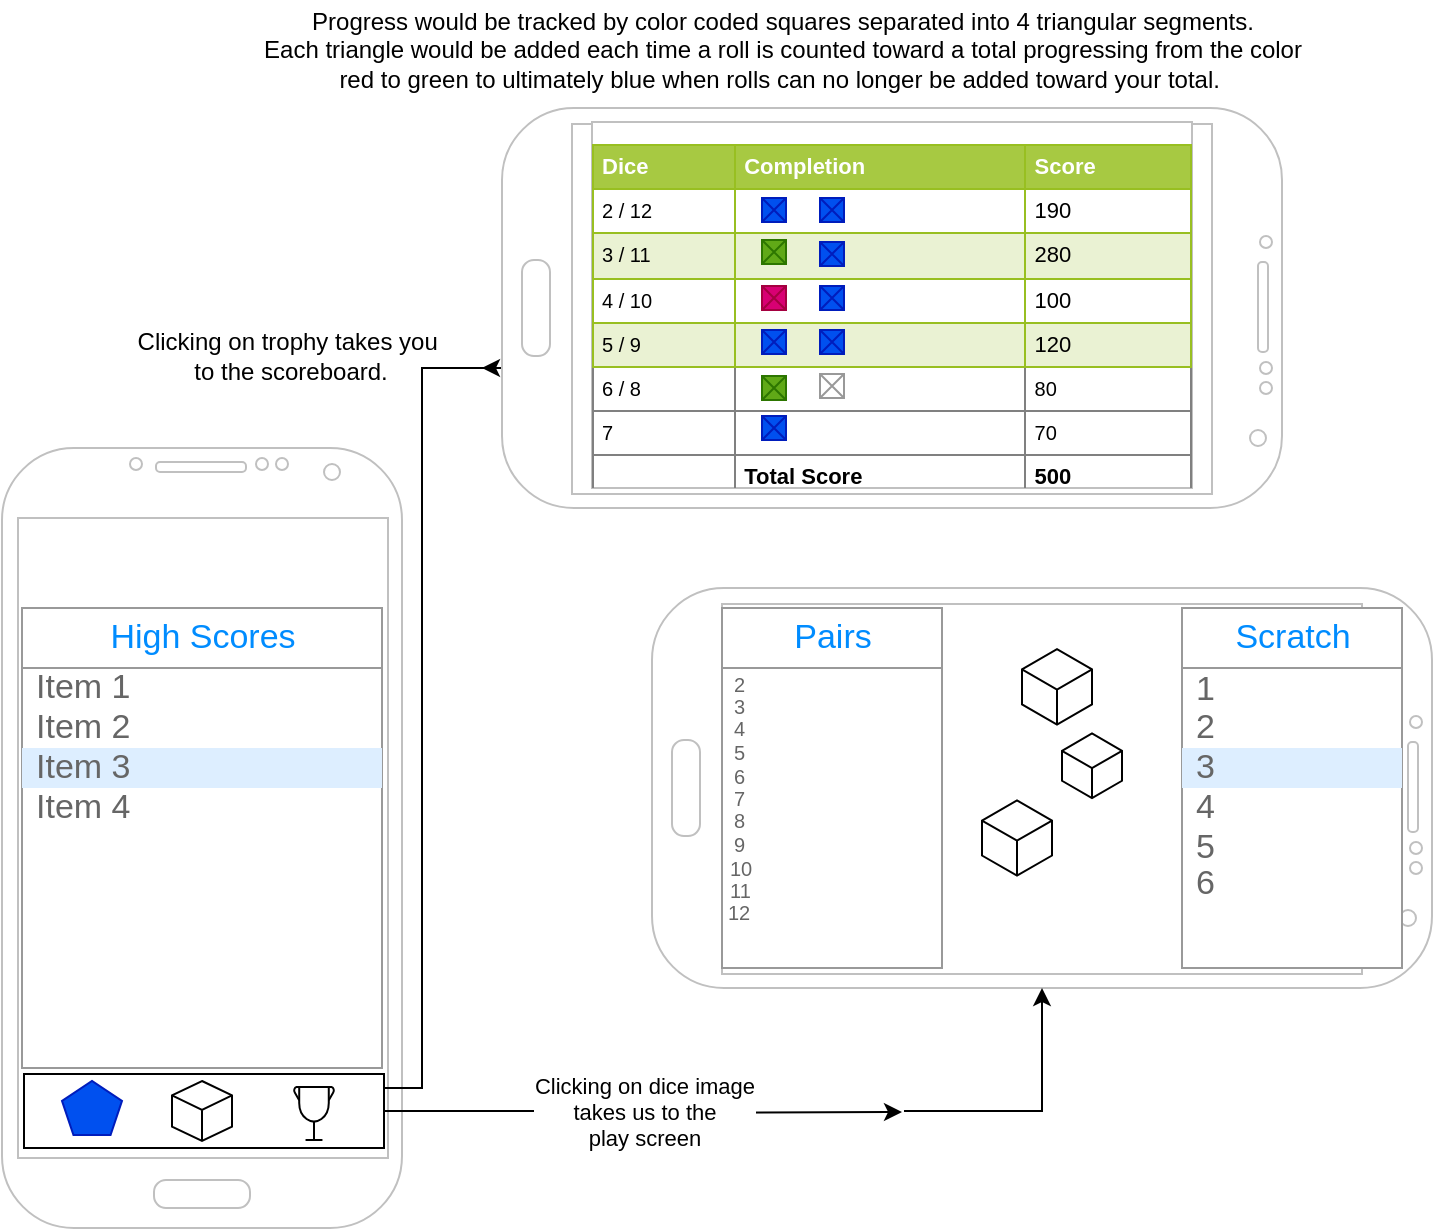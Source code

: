 <mxfile version="13.1.3" type="device"><diagram id="LUuoafsS0_yS26MyEtpW" name="Page-1"><mxGraphModel dx="2194" dy="676" grid="1" gridSize="10" guides="1" tooltips="1" connect="1" arrows="1" fold="1" page="1" pageScale="1" pageWidth="850" pageHeight="1100" math="0" shadow="0"><root><mxCell id="0"/><mxCell id="1" parent="0"/><mxCell id="LiRGsIPty7Xt79bU0Dwi-1" value="" style="verticalLabelPosition=bottom;verticalAlign=top;html=1;shadow=0;dashed=0;strokeWidth=1;shape=mxgraph.android.phone2;strokeColor=#c0c0c0;" parent="1" vertex="1"><mxGeometry x="-290" y="600" width="200" height="390" as="geometry"/></mxCell><mxCell id="LiRGsIPty7Xt79bU0Dwi-6" value="" style="verticalLabelPosition=bottom;verticalAlign=top;html=1;shadow=0;dashed=0;strokeWidth=1;shape=mxgraph.android.phone2;strokeColor=#c0c0c0;direction=south;" parent="1" vertex="1"><mxGeometry x="35" y="670" width="390" height="200" as="geometry"/></mxCell><mxCell id="LiRGsIPty7Xt79bU0Dwi-26" value="Clicking on dice image&lt;br&gt;takes us to the &lt;br&gt;play&amp;nbsp;screen" style="edgeStyle=orthogonalEdgeStyle;rounded=0;orthogonalLoop=1;jettySize=auto;html=1;" parent="1" source="LiRGsIPty7Xt79bU0Dwi-11" edge="1"><mxGeometry relative="1" as="geometry"><mxPoint x="160" y="932" as="targetPoint"/></mxGeometry></mxCell><mxCell id="4-Kj6QH3j1Bf8pNHhcsz-5" value="" style="edgeStyle=orthogonalEdgeStyle;rounded=0;orthogonalLoop=1;jettySize=auto;html=1;" edge="1" parent="1" source="LiRGsIPty7Xt79bU0Dwi-11"><mxGeometry relative="1" as="geometry"><mxPoint x="-50" y="560" as="targetPoint"/><Array as="points"><mxPoint x="-80" y="920"/><mxPoint x="-80" y="560"/><mxPoint x="-40" y="560"/></Array></mxGeometry></mxCell><mxCell id="LiRGsIPty7Xt79bU0Dwi-11" value="" style="verticalLabelPosition=bottom;verticalAlign=top;html=1;shape=mxgraph.basic.rect;fillColor2=none;strokeWidth=1;size=20;indent=5;" parent="1" vertex="1"><mxGeometry x="-279" y="913" width="180" height="37" as="geometry"/></mxCell><mxCell id="LiRGsIPty7Xt79bU0Dwi-27" value="" style="edgeStyle=orthogonalEdgeStyle;rounded=0;orthogonalLoop=1;jettySize=auto;html=1;" parent="1" target="LiRGsIPty7Xt79bU0Dwi-6" edge="1"><mxGeometry relative="1" as="geometry"><mxPoint x="161" y="931.5" as="sourcePoint"/><Array as="points"><mxPoint x="230" y="932"/></Array></mxGeometry></mxCell><mxCell id="LiRGsIPty7Xt79bU0Dwi-14" value="" style="whiteSpace=wrap;html=1;shape=mxgraph.basic.isocube;isoAngle=15;" parent="1" vertex="1"><mxGeometry x="-205" y="916.5" width="30" height="30" as="geometry"/></mxCell><mxCell id="LiRGsIPty7Xt79bU0Dwi-15" value="" style="whiteSpace=wrap;html=1;shape=mxgraph.basic.pentagon;aspect=fixed;fillColor=#0050ef;strokeColor=#001DBC;fontColor=#ffffff;" parent="1" vertex="1"><mxGeometry x="-260" y="916.5" width="30" height="27" as="geometry"/></mxCell><mxCell id="LiRGsIPty7Xt79bU0Dwi-18" value="" style="strokeWidth=1;shadow=0;dashed=0;align=center;html=1;shape=mxgraph.mockup.forms.rrect;rSize=0;strokeColor=#999999;fillColor=#ffffff;" parent="1" vertex="1"><mxGeometry x="-280" y="680" width="180" height="230" as="geometry"/></mxCell><mxCell id="LiRGsIPty7Xt79bU0Dwi-19" value="High Scores" style="strokeWidth=1;shadow=0;dashed=0;align=center;html=1;shape=mxgraph.mockup.forms.rrect;rSize=0;strokeColor=#999999;fontColor=#008cff;fontSize=17;fillColor=#ffffff;resizeWidth=1;" parent="LiRGsIPty7Xt79bU0Dwi-18" vertex="1"><mxGeometry width="180" height="30" relative="1" as="geometry"/></mxCell><mxCell id="LiRGsIPty7Xt79bU0Dwi-20" value="Item 1" style="strokeWidth=1;shadow=0;dashed=0;align=center;html=1;shape=mxgraph.mockup.forms.anchor;fontSize=17;fontColor=#666666;align=left;spacingLeft=5;resizeWidth=1;" parent="LiRGsIPty7Xt79bU0Dwi-18" vertex="1"><mxGeometry width="180" height="20" relative="1" as="geometry"><mxPoint y="30" as="offset"/></mxGeometry></mxCell><mxCell id="LiRGsIPty7Xt79bU0Dwi-21" value="Item 2" style="strokeWidth=1;shadow=0;dashed=0;align=center;html=1;shape=mxgraph.mockup.forms.anchor;fontSize=17;fontColor=#666666;align=left;spacingLeft=5;resizeWidth=1;" parent="LiRGsIPty7Xt79bU0Dwi-18" vertex="1"><mxGeometry width="180" height="20" relative="1" as="geometry"><mxPoint y="50" as="offset"/></mxGeometry></mxCell><mxCell id="LiRGsIPty7Xt79bU0Dwi-22" value="Item 3" style="strokeWidth=1;shadow=0;dashed=0;align=center;html=1;shape=mxgraph.mockup.forms.rrect;rSize=0;fontSize=17;fontColor=#666666;align=left;spacingLeft=5;fillColor=#ddeeff;strokeColor=none;resizeWidth=1;" parent="LiRGsIPty7Xt79bU0Dwi-18" vertex="1"><mxGeometry width="180" height="20" relative="1" as="geometry"><mxPoint y="70" as="offset"/></mxGeometry></mxCell><mxCell id="LiRGsIPty7Xt79bU0Dwi-23" value="Item 4" style="strokeWidth=1;shadow=0;dashed=0;align=center;html=1;shape=mxgraph.mockup.forms.anchor;fontSize=17;fontColor=#666666;align=left;spacingLeft=5;resizeWidth=1;" parent="LiRGsIPty7Xt79bU0Dwi-18" vertex="1"><mxGeometry width="180" height="20" relative="1" as="geometry"><mxPoint y="90" as="offset"/></mxGeometry></mxCell><mxCell id="LiRGsIPty7Xt79bU0Dwi-28" value="" style="strokeWidth=1;shadow=0;dashed=0;align=center;html=1;shape=mxgraph.mockup.forms.rrect;rSize=0;strokeColor=#999999;fillColor=#ffffff;" parent="1" vertex="1"><mxGeometry x="300" y="680" width="110" height="180" as="geometry"/></mxCell><mxCell id="LiRGsIPty7Xt79bU0Dwi-29" value="Scratch" style="strokeWidth=1;shadow=0;dashed=0;align=center;html=1;shape=mxgraph.mockup.forms.rrect;rSize=0;strokeColor=#999999;fontColor=#008cff;fontSize=17;fillColor=#ffffff;resizeWidth=1;" parent="LiRGsIPty7Xt79bU0Dwi-28" vertex="1"><mxGeometry width="110" height="30" relative="1" as="geometry"/></mxCell><mxCell id="LiRGsIPty7Xt79bU0Dwi-30" value="1" style="strokeWidth=1;shadow=0;dashed=0;align=center;html=1;shape=mxgraph.mockup.forms.anchor;fontSize=17;fontColor=#666666;align=left;spacingLeft=5;resizeWidth=1;" parent="LiRGsIPty7Xt79bU0Dwi-28" vertex="1"><mxGeometry width="110" height="20" relative="1" as="geometry"><mxPoint y="31" as="offset"/></mxGeometry></mxCell><mxCell id="LiRGsIPty7Xt79bU0Dwi-31" value="2" style="strokeWidth=1;shadow=0;dashed=0;align=center;html=1;shape=mxgraph.mockup.forms.anchor;fontSize=17;fontColor=#666666;align=left;spacingLeft=5;resizeWidth=1;" parent="LiRGsIPty7Xt79bU0Dwi-28" vertex="1"><mxGeometry width="110" height="20" relative="1" as="geometry"><mxPoint y="50" as="offset"/></mxGeometry></mxCell><mxCell id="LiRGsIPty7Xt79bU0Dwi-32" value="3" style="strokeWidth=1;shadow=0;dashed=0;align=center;html=1;shape=mxgraph.mockup.forms.rrect;rSize=0;fontSize=17;fontColor=#666666;align=left;spacingLeft=5;fillColor=#ddeeff;strokeColor=none;resizeWidth=1;" parent="LiRGsIPty7Xt79bU0Dwi-28" vertex="1"><mxGeometry width="110" height="20" relative="1" as="geometry"><mxPoint y="70" as="offset"/></mxGeometry></mxCell><mxCell id="LiRGsIPty7Xt79bU0Dwi-33" value="4" style="strokeWidth=1;shadow=0;dashed=0;align=center;html=1;shape=mxgraph.mockup.forms.anchor;fontSize=17;fontColor=#666666;align=left;spacingLeft=5;resizeWidth=1;" parent="LiRGsIPty7Xt79bU0Dwi-28" vertex="1"><mxGeometry width="110" height="20" relative="1" as="geometry"><mxPoint y="90" as="offset"/></mxGeometry></mxCell><mxCell id="LiRGsIPty7Xt79bU0Dwi-52" value="5" style="strokeWidth=1;shadow=0;dashed=0;align=center;html=1;shape=mxgraph.mockup.forms.anchor;fontSize=17;fontColor=#666666;align=left;spacingLeft=5;resizeWidth=1;" parent="LiRGsIPty7Xt79bU0Dwi-28" vertex="1"><mxGeometry width="110" height="20" relative="1" as="geometry"><mxPoint y="110" as="offset"/></mxGeometry></mxCell><mxCell id="LiRGsIPty7Xt79bU0Dwi-54" value="6" style="strokeWidth=1;shadow=0;dashed=0;align=center;html=1;shape=mxgraph.mockup.forms.anchor;fontSize=17;fontColor=#666666;align=left;spacingLeft=5;resizeWidth=1;" parent="LiRGsIPty7Xt79bU0Dwi-28" vertex="1"><mxGeometry width="110" height="20" relative="1" as="geometry"><mxPoint y="128" as="offset"/></mxGeometry></mxCell><mxCell id="LiRGsIPty7Xt79bU0Dwi-34" value="" style="strokeWidth=1;shadow=0;dashed=0;align=center;html=1;shape=mxgraph.mockup.forms.rrect;rSize=0;strokeColor=#999999;fillColor=#ffffff;fontSize=9;" parent="1" vertex="1"><mxGeometry x="70" y="680" width="110" height="180" as="geometry"/></mxCell><mxCell id="LiRGsIPty7Xt79bU0Dwi-35" value="Pairs" style="strokeWidth=1;shadow=0;dashed=0;align=center;html=1;shape=mxgraph.mockup.forms.rrect;rSize=0;strokeColor=#999999;fontColor=#008cff;fontSize=17;fillColor=#ffffff;resizeWidth=1;" parent="LiRGsIPty7Xt79bU0Dwi-34" vertex="1"><mxGeometry width="110" height="30" relative="1" as="geometry"/></mxCell><mxCell id="LiRGsIPty7Xt79bU0Dwi-36" value="2" style="strokeWidth=1;shadow=0;dashed=0;align=center;html=1;shape=mxgraph.mockup.forms.anchor;fontSize=10;fontColor=#666666;align=left;spacingLeft=5;resizeWidth=1;" parent="LiRGsIPty7Xt79bU0Dwi-34" vertex="1"><mxGeometry width="110" height="20" relative="1" as="geometry"><mxPoint x="-1" y="28" as="offset"/></mxGeometry></mxCell><mxCell id="LiRGsIPty7Xt79bU0Dwi-37" value="3" style="strokeWidth=1;shadow=0;dashed=0;align=center;html=1;shape=mxgraph.mockup.forms.anchor;fontSize=10;fontColor=#666666;align=left;spacingLeft=5;resizeWidth=1;" parent="LiRGsIPty7Xt79bU0Dwi-34" vertex="1"><mxGeometry width="110" height="20" relative="1" as="geometry"><mxPoint x="-1" y="39" as="offset"/></mxGeometry></mxCell><mxCell id="LiRGsIPty7Xt79bU0Dwi-38" value="4" style="strokeWidth=1;shadow=0;dashed=0;align=center;html=1;shape=mxgraph.mockup.forms.rrect;rSize=0;fontSize=10;fontColor=#666666;align=left;spacingLeft=5;fillColor=none;strokeColor=none;resizeWidth=1;" parent="LiRGsIPty7Xt79bU0Dwi-34" vertex="1"><mxGeometry width="110" height="20" relative="1" as="geometry"><mxPoint x="-1" y="50" as="offset"/></mxGeometry></mxCell><mxCell id="LiRGsIPty7Xt79bU0Dwi-39" value="&lt;font style=&quot;font-size: 10px&quot;&gt;5&lt;/font&gt;" style="strokeWidth=1;shadow=0;dashed=0;align=center;html=1;shape=mxgraph.mockup.forms.anchor;fontSize=10;fontColor=#666666;align=left;spacingLeft=5;resizeWidth=1;" parent="LiRGsIPty7Xt79bU0Dwi-34" vertex="1"><mxGeometry width="110" height="20" relative="1" as="geometry"><mxPoint x="-1" y="62" as="offset"/></mxGeometry></mxCell><mxCell id="LiRGsIPty7Xt79bU0Dwi-55" value="6" style="strokeWidth=1;shadow=0;dashed=0;align=center;html=1;shape=mxgraph.mockup.forms.rrect;rSize=0;fontSize=10;fontColor=#666666;align=left;spacingLeft=5;fillColor=none;strokeColor=none;resizeWidth=1;" parent="LiRGsIPty7Xt79bU0Dwi-34" vertex="1"><mxGeometry width="110" height="20" relative="1" as="geometry"><mxPoint x="-1" y="74" as="offset"/></mxGeometry></mxCell><mxCell id="LiRGsIPty7Xt79bU0Dwi-56" value="8" style="strokeWidth=1;shadow=0;dashed=0;align=center;html=1;shape=mxgraph.mockup.forms.rrect;rSize=0;fontSize=10;fontColor=#666666;align=left;spacingLeft=5;fillColor=none;strokeColor=none;resizeWidth=1;" parent="LiRGsIPty7Xt79bU0Dwi-34" vertex="1"><mxGeometry width="110" height="20" relative="1" as="geometry"><mxPoint x="-1" y="96" as="offset"/></mxGeometry></mxCell><mxCell id="LiRGsIPty7Xt79bU0Dwi-57" value="7" style="strokeWidth=1;shadow=0;dashed=0;align=center;html=1;shape=mxgraph.mockup.forms.rrect;rSize=0;fontSize=10;fontColor=#666666;align=left;spacingLeft=5;fillColor=none;strokeColor=none;resizeWidth=1;" parent="LiRGsIPty7Xt79bU0Dwi-34" vertex="1"><mxGeometry width="110" height="20" relative="1" as="geometry"><mxPoint x="-1" y="85" as="offset"/></mxGeometry></mxCell><mxCell id="LiRGsIPty7Xt79bU0Dwi-58" value="9" style="strokeWidth=1;shadow=0;dashed=0;align=center;html=1;shape=mxgraph.mockup.forms.rrect;rSize=0;fontSize=10;fontColor=#666666;align=left;spacingLeft=5;fillColor=none;strokeColor=none;resizeWidth=1;" parent="LiRGsIPty7Xt79bU0Dwi-34" vertex="1"><mxGeometry width="110" height="20" relative="1" as="geometry"><mxPoint x="-1" y="108" as="offset"/></mxGeometry></mxCell><mxCell id="LiRGsIPty7Xt79bU0Dwi-59" value="10" style="strokeWidth=1;shadow=0;dashed=0;align=center;html=1;shape=mxgraph.mockup.forms.rrect;rSize=0;fontSize=10;fontColor=#666666;align=left;spacingLeft=5;fillColor=none;strokeColor=none;resizeWidth=1;" parent="LiRGsIPty7Xt79bU0Dwi-34" vertex="1"><mxGeometry width="110" height="20" relative="1" as="geometry"><mxPoint x="-3" y="120" as="offset"/></mxGeometry></mxCell><mxCell id="LiRGsIPty7Xt79bU0Dwi-60" value="11" style="strokeWidth=1;shadow=0;dashed=0;align=center;html=1;shape=mxgraph.mockup.forms.rrect;rSize=0;fontSize=10;fontColor=#666666;align=left;spacingLeft=5;fillColor=none;strokeColor=none;resizeWidth=1;" parent="LiRGsIPty7Xt79bU0Dwi-34" vertex="1"><mxGeometry width="110" height="20" relative="1" as="geometry"><mxPoint x="-3" y="131" as="offset"/></mxGeometry></mxCell><mxCell id="LiRGsIPty7Xt79bU0Dwi-61" value="12" style="strokeWidth=1;shadow=0;dashed=0;align=center;html=1;shape=mxgraph.mockup.forms.rrect;rSize=0;fontSize=10;fontColor=#666666;align=left;spacingLeft=5;fillColor=none;strokeColor=none;resizeWidth=1;" parent="LiRGsIPty7Xt79bU0Dwi-34" vertex="1"><mxGeometry width="110" height="20" relative="1" as="geometry"><mxPoint x="-4" y="142" as="offset"/></mxGeometry></mxCell><mxCell id="4-Kj6QH3j1Bf8pNHhcsz-1" value="" style="html=1;whiteSpace=wrap;aspect=fixed;shape=isoCube;backgroundOutline=1;" vertex="1" parent="1"><mxGeometry x="220" y="700" width="35" height="38.89" as="geometry"/></mxCell><mxCell id="4-Kj6QH3j1Bf8pNHhcsz-2" value="" style="html=1;whiteSpace=wrap;aspect=fixed;shape=isoCube;backgroundOutline=1;" vertex="1" parent="1"><mxGeometry x="240" y="742.23" width="30" height="33.33" as="geometry"/></mxCell><mxCell id="4-Kj6QH3j1Bf8pNHhcsz-3" value="" style="html=1;whiteSpace=wrap;aspect=fixed;shape=isoCube;backgroundOutline=1;" vertex="1" parent="1"><mxGeometry x="200" y="775.56" width="35" height="38.89" as="geometry"/></mxCell><mxCell id="4-Kj6QH3j1Bf8pNHhcsz-20" value="" style="verticalLabelPosition=bottom;verticalAlign=top;html=1;shadow=0;dashed=0;strokeWidth=1;shape=mxgraph.android.phone2;strokeColor=#c0c0c0;direction=south;" vertex="1" parent="1"><mxGeometry x="-40" y="430" width="390" height="200" as="geometry"/></mxCell><mxCell id="4-Kj6QH3j1Bf8pNHhcsz-45" value="&lt;p style=&quot;line-height: 110% ; font-size: 11px&quot;&gt;&lt;/p&gt;&lt;table border=&quot;1&quot; width=&quot;100%&quot; cellpadding=&quot;4&quot; style=&quot;width: 100% ; height: 100% ; border-collapse: collapse ; font-size: 10px&quot;&gt;&lt;tbody style=&quot;font-size: 11px&quot;&gt;&lt;tr style=&quot;background-color: #a7c942 ; color: #ffffff ; border: 1px solid #98bf21&quot;&gt;&lt;th align=&quot;left&quot;&gt;&lt;font style=&quot;font-size: 11px&quot;&gt;Dice&lt;/font&gt;&lt;/th&gt;&lt;th align=&quot;left&quot;&gt;&lt;font style=&quot;font-size: 11px&quot;&gt;Completion&lt;/font&gt;&lt;/th&gt;&lt;th align=&quot;left&quot;&gt;&lt;font style=&quot;font-size: 11px&quot;&gt;Score&lt;/font&gt;&lt;/th&gt;&lt;/tr&gt;&lt;tr style=&quot;border: 1px solid #98bf21&quot;&gt;&lt;td&gt;&lt;font style=&quot;font-size: 10px&quot;&gt;2 / 12&lt;/font&gt;&lt;/td&gt;&lt;td&gt;&lt;/td&gt;&lt;td&gt;190&lt;/td&gt;&lt;/tr&gt;&lt;tr style=&quot;background-color: #eaf2d3 ; border: 1px solid #98bf21&quot;&gt;&lt;td&gt;&lt;font style=&quot;font-size: 10px&quot;&gt;3 / 11&lt;/font&gt;&lt;/td&gt;&lt;td&gt;&lt;br&gt;&lt;/td&gt;&lt;td&gt;280&lt;/td&gt;&lt;/tr&gt;&lt;tr style=&quot;border: 1px solid #98bf21&quot;&gt;&lt;td&gt;&lt;font style=&quot;font-size: 10px&quot;&gt;4 / 10&lt;/font&gt;&lt;/td&gt;&lt;td&gt;&lt;br&gt;&lt;/td&gt;&lt;td&gt;100&lt;/td&gt;&lt;/tr&gt;&lt;tr style=&quot;background-color: #eaf2d3 ; border: 1px solid #98bf21&quot;&gt;&lt;td&gt;&lt;font style=&quot;font-size: 10px&quot;&gt;5 / 9&lt;br&gt;&lt;/font&gt;&lt;/td&gt;&lt;td&gt;&lt;br&gt;&lt;/td&gt;&lt;td&gt;120&lt;/td&gt;&lt;/tr&gt;&lt;tr&gt;&lt;td&gt;&lt;font style=&quot;font-size: 10px&quot;&gt;6 / 8&lt;/font&gt;&lt;/td&gt;&lt;td&gt;&lt;font style=&quot;font-size: 10px&quot;&gt;&lt;br&gt;&lt;/font&gt;&lt;/td&gt;&lt;td&gt;&lt;font style=&quot;font-size: 10px&quot;&gt;80&lt;/font&gt;&lt;/td&gt;&lt;/tr&gt;&lt;tr&gt;&lt;td&gt;&lt;font style=&quot;font-size: 10px&quot;&gt;7&lt;/font&gt;&lt;/td&gt;&lt;td&gt;&lt;font style=&quot;font-size: 10px&quot;&gt;&lt;br&gt;&lt;/font&gt;&lt;/td&gt;&lt;td&gt;&lt;font style=&quot;font-size: 10px&quot;&gt;70&lt;/font&gt;&lt;/td&gt;&lt;/tr&gt;&lt;tr&gt;&lt;td&gt;&lt;font style=&quot;font-size: 11px&quot;&gt;&lt;b&gt;&lt;br&gt;&lt;/b&gt;&lt;/font&gt;&lt;/td&gt;&lt;td&gt;&lt;font style=&quot;font-size: 11px&quot;&gt;&lt;b&gt;Total Score&lt;/b&gt;&lt;/font&gt;&lt;/td&gt;&lt;td&gt;&lt;font style=&quot;font-size: 11px&quot;&gt;&lt;b&gt;500&lt;/b&gt;&lt;/font&gt;&lt;/td&gt;&lt;/tr&gt;&lt;tr&gt;&lt;td&gt;&lt;font style=&quot;font-size: 10px&quot;&gt;&lt;br&gt;&lt;/font&gt;&lt;/td&gt;&lt;td&gt;&lt;font style=&quot;font-size: 10px&quot;&gt;&lt;br&gt;&lt;/font&gt;&lt;/td&gt;&lt;td&gt;&lt;font style=&quot;font-size: 10px&quot;&gt;&lt;br&gt;&lt;/font&gt;&lt;/td&gt;&lt;/tr&gt;&lt;tr&gt;&lt;td&gt;&lt;font style=&quot;font-size: 10px&quot;&gt;&lt;br&gt;&lt;/font&gt;&lt;/td&gt;&lt;td&gt;&lt;font style=&quot;font-size: 10px&quot;&gt;&lt;br&gt;&lt;/font&gt;&lt;/td&gt;&lt;td&gt;&lt;font style=&quot;font-size: 10px&quot;&gt;&lt;br&gt;&lt;/font&gt;&lt;/td&gt;&lt;/tr&gt;&lt;/tbody&gt;&lt;/table&gt;&lt;p style=&quot;font-size: 11px&quot;&gt;&lt;/p&gt;" style="text;html=1;strokeColor=#c0c0c0;fillColor=#ffffff;overflow=fill;rounded=0;" vertex="1" parent="1"><mxGeometry x="5" y="437" width="300" height="183" as="geometry"/></mxCell><mxCell id="4-Kj6QH3j1Bf8pNHhcsz-46" value="" style="verticalLabelPosition=bottom;shadow=0;dashed=0;align=center;html=1;verticalAlign=top;strokeWidth=1;shape=mxgraph.mockup.graphics.simpleIcon;strokeColor=#001DBC;aspect=fixed;fillColor=#0050ef;fontColor=#ffffff;" vertex="1" parent="1"><mxGeometry x="90" y="475" width="12" height="12" as="geometry"/></mxCell><mxCell id="4-Kj6QH3j1Bf8pNHhcsz-47" value="" style="verticalLabelPosition=bottom;shadow=0;dashed=0;align=center;html=1;verticalAlign=top;strokeWidth=1;shape=mxgraph.mockup.graphics.simpleIcon;strokeColor=#001DBC;aspect=fixed;fillColor=#0050ef;fontColor=#ffffff;" vertex="1" parent="1"><mxGeometry x="119" y="475" width="12" height="12" as="geometry"/></mxCell><mxCell id="4-Kj6QH3j1Bf8pNHhcsz-48" value="" style="verticalLabelPosition=bottom;shadow=0;dashed=0;align=center;html=1;verticalAlign=top;strokeWidth=1;shape=mxgraph.mockup.graphics.simpleIcon;strokeColor=#001DBC;aspect=fixed;fillColor=#0050ef;fontColor=#ffffff;" vertex="1" parent="1"><mxGeometry x="119" y="497" width="12" height="12" as="geometry"/></mxCell><mxCell id="4-Kj6QH3j1Bf8pNHhcsz-49" value="" style="verticalLabelPosition=bottom;shadow=0;dashed=0;align=center;html=1;verticalAlign=top;strokeWidth=1;shape=mxgraph.mockup.graphics.simpleIcon;strokeColor=#2D7600;aspect=fixed;fillColor=#60a917;fontColor=#ffffff;direction=west;" vertex="1" parent="1"><mxGeometry x="90" y="496" width="12" height="12" as="geometry"/></mxCell><mxCell id="4-Kj6QH3j1Bf8pNHhcsz-52" value="" style="verticalLabelPosition=bottom;shadow=0;dashed=0;align=center;html=1;verticalAlign=top;strokeWidth=1;shape=mxgraph.mockup.graphics.simpleIcon;strokeColor=#001DBC;aspect=fixed;fillColor=#0050ef;fontColor=#ffffff;" vertex="1" parent="1"><mxGeometry x="119" y="519" width="12" height="12" as="geometry"/></mxCell><mxCell id="4-Kj6QH3j1Bf8pNHhcsz-53" value="" style="verticalLabelPosition=bottom;shadow=0;dashed=0;align=center;html=1;verticalAlign=top;strokeWidth=1;shape=mxgraph.mockup.graphics.simpleIcon;strokeColor=#A50040;aspect=fixed;fillColor=#d80073;fontColor=#ffffff;" vertex="1" parent="1"><mxGeometry x="90" y="519" width="12" height="12" as="geometry"/></mxCell><mxCell id="4-Kj6QH3j1Bf8pNHhcsz-54" value="" style="verticalLabelPosition=bottom;shadow=0;dashed=0;align=center;html=1;verticalAlign=top;strokeWidth=1;shape=mxgraph.mockup.graphics.simpleIcon;strokeColor=#001DBC;aspect=fixed;fillColor=#0050ef;fontColor=#ffffff;" vertex="1" parent="1"><mxGeometry x="119" y="541" width="12" height="12" as="geometry"/></mxCell><mxCell id="4-Kj6QH3j1Bf8pNHhcsz-55" value="" style="verticalLabelPosition=bottom;shadow=0;dashed=0;align=center;html=1;verticalAlign=top;strokeWidth=1;shape=mxgraph.mockup.graphics.simpleIcon;strokeColor=#001DBC;aspect=fixed;fillColor=#0050ef;fontColor=#ffffff;" vertex="1" parent="1"><mxGeometry x="90" y="541" width="12" height="12" as="geometry"/></mxCell><mxCell id="4-Kj6QH3j1Bf8pNHhcsz-56" value="" style="verticalLabelPosition=bottom;shadow=0;dashed=0;align=center;html=1;verticalAlign=top;strokeWidth=1;shape=mxgraph.mockup.graphics.simpleIcon;strokeColor=#999999;aspect=fixed;" vertex="1" parent="1"><mxGeometry x="119" y="563" width="12" height="12" as="geometry"/></mxCell><mxCell id="4-Kj6QH3j1Bf8pNHhcsz-57" value="" style="verticalLabelPosition=bottom;shadow=0;dashed=0;align=center;html=1;verticalAlign=top;strokeWidth=1;shape=mxgraph.mockup.graphics.simpleIcon;strokeColor=#2D7600;aspect=fixed;fillColor=#60a917;fontColor=#ffffff;" vertex="1" parent="1"><mxGeometry x="90" y="564" width="12" height="12" as="geometry"/></mxCell><mxCell id="4-Kj6QH3j1Bf8pNHhcsz-59" value="" style="verticalLabelPosition=bottom;shadow=0;dashed=0;align=center;html=1;verticalAlign=top;strokeWidth=1;shape=mxgraph.mockup.graphics.simpleIcon;strokeColor=#001DBC;aspect=fixed;fillColor=#0050ef;fontColor=#ffffff;" vertex="1" parent="1"><mxGeometry x="90" y="584" width="12" height="12" as="geometry"/></mxCell><mxCell id="4-Kj6QH3j1Bf8pNHhcsz-62" value="Clicking on trophy takes you&amp;nbsp;&lt;br&gt;to the scoreboard." style="text;html=1;align=center;verticalAlign=middle;resizable=0;points=[];autosize=1;" vertex="1" parent="1"><mxGeometry x="-231" y="539" width="170" height="30" as="geometry"/></mxCell><mxCell id="4-Kj6QH3j1Bf8pNHhcsz-65" value="" style="html=1;verticalLabelPosition=bottom;align=center;labelBackgroundColor=#ffffff;verticalAlign=top;strokeWidth=1;strokeColor=#000000;shadow=0;dashed=0;shape=mxgraph.ios7.icons.trophy;" vertex="1" parent="1"><mxGeometry x="-144" y="919.5" width="20" height="26.5" as="geometry"/></mxCell><mxCell id="4-Kj6QH3j1Bf8pNHhcsz-69" value="Progress would be tracked by color coded squares separated into 4 triangular segments. &lt;br&gt;Each triangle would be added each time a roll is counted toward a total progressing from the color &lt;br&gt;red to green to ultimately blue when rolls can no longer be added toward your total.&amp;nbsp;" style="text;html=1;align=center;verticalAlign=middle;resizable=0;points=[];autosize=1;" vertex="1" parent="1"><mxGeometry x="-165" y="376" width="530" height="50" as="geometry"/></mxCell></root></mxGraphModel></diagram></mxfile>